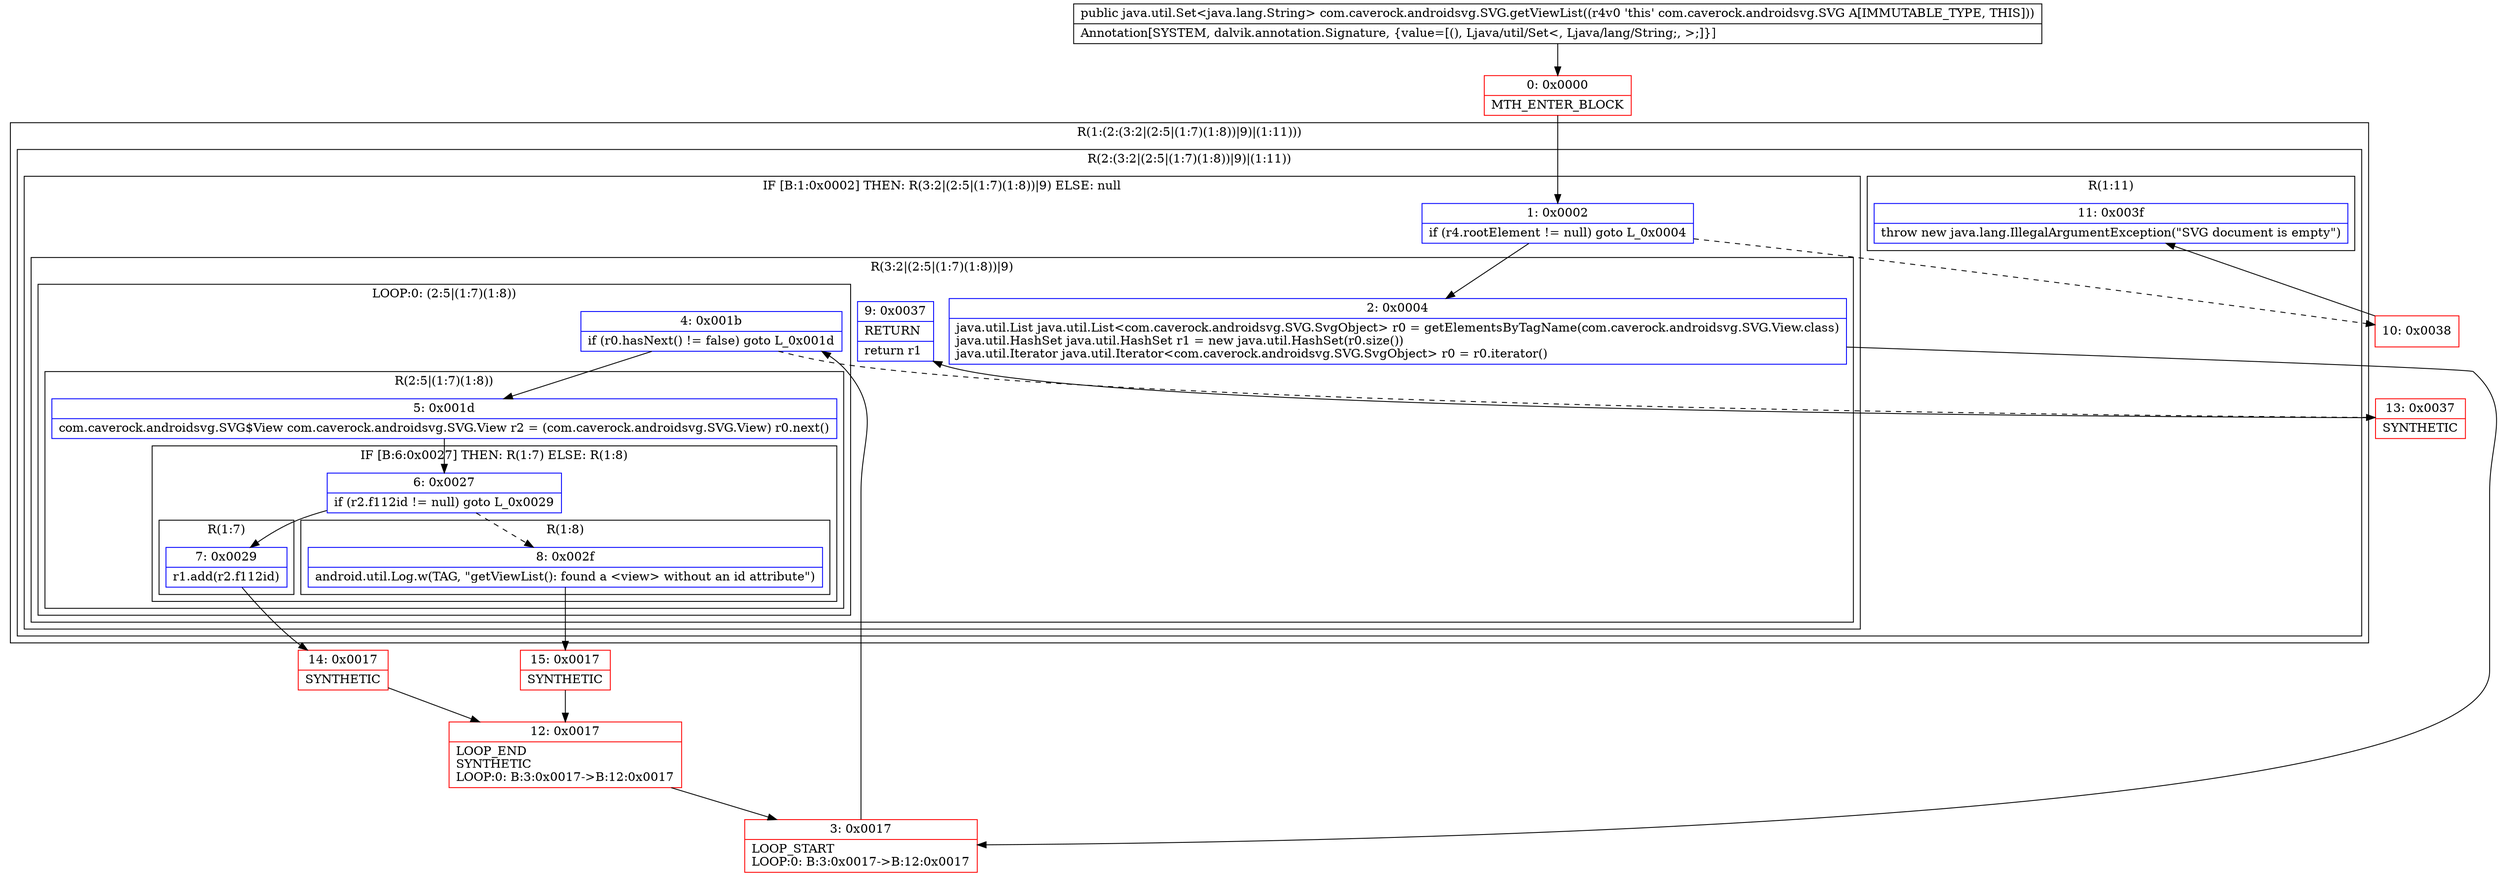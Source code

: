 digraph "CFG forcom.caverock.androidsvg.SVG.getViewList()Ljava\/util\/Set;" {
subgraph cluster_Region_2008053428 {
label = "R(1:(2:(3:2|(2:5|(1:7)(1:8))|9)|(1:11)))";
node [shape=record,color=blue];
subgraph cluster_Region_1519278743 {
label = "R(2:(3:2|(2:5|(1:7)(1:8))|9)|(1:11))";
node [shape=record,color=blue];
subgraph cluster_IfRegion_1624273084 {
label = "IF [B:1:0x0002] THEN: R(3:2|(2:5|(1:7)(1:8))|9) ELSE: null";
node [shape=record,color=blue];
Node_1 [shape=record,label="{1\:\ 0x0002|if (r4.rootElement != null) goto L_0x0004\l}"];
subgraph cluster_Region_782243590 {
label = "R(3:2|(2:5|(1:7)(1:8))|9)";
node [shape=record,color=blue];
Node_2 [shape=record,label="{2\:\ 0x0004|java.util.List java.util.List\<com.caverock.androidsvg.SVG.SvgObject\> r0 = getElementsByTagName(com.caverock.androidsvg.SVG.View.class)\ljava.util.HashSet java.util.HashSet r1 = new java.util.HashSet(r0.size())\ljava.util.Iterator java.util.Iterator\<com.caverock.androidsvg.SVG.SvgObject\> r0 = r0.iterator()\l}"];
subgraph cluster_LoopRegion_1101556681 {
label = "LOOP:0: (2:5|(1:7)(1:8))";
node [shape=record,color=blue];
Node_4 [shape=record,label="{4\:\ 0x001b|if (r0.hasNext() != false) goto L_0x001d\l}"];
subgraph cluster_Region_1789163515 {
label = "R(2:5|(1:7)(1:8))";
node [shape=record,color=blue];
Node_5 [shape=record,label="{5\:\ 0x001d|com.caverock.androidsvg.SVG$View com.caverock.androidsvg.SVG.View r2 = (com.caverock.androidsvg.SVG.View) r0.next()\l}"];
subgraph cluster_IfRegion_1142048142 {
label = "IF [B:6:0x0027] THEN: R(1:7) ELSE: R(1:8)";
node [shape=record,color=blue];
Node_6 [shape=record,label="{6\:\ 0x0027|if (r2.f112id != null) goto L_0x0029\l}"];
subgraph cluster_Region_1110271490 {
label = "R(1:7)";
node [shape=record,color=blue];
Node_7 [shape=record,label="{7\:\ 0x0029|r1.add(r2.f112id)\l}"];
}
subgraph cluster_Region_1728088016 {
label = "R(1:8)";
node [shape=record,color=blue];
Node_8 [shape=record,label="{8\:\ 0x002f|android.util.Log.w(TAG, \"getViewList(): found a \<view\> without an id attribute\")\l}"];
}
}
}
}
Node_9 [shape=record,label="{9\:\ 0x0037|RETURN\l|return r1\l}"];
}
}
subgraph cluster_Region_326191186 {
label = "R(1:11)";
node [shape=record,color=blue];
Node_11 [shape=record,label="{11\:\ 0x003f|throw new java.lang.IllegalArgumentException(\"SVG document is empty\")\l}"];
}
}
}
Node_0 [shape=record,color=red,label="{0\:\ 0x0000|MTH_ENTER_BLOCK\l}"];
Node_3 [shape=record,color=red,label="{3\:\ 0x0017|LOOP_START\lLOOP:0: B:3:0x0017\-\>B:12:0x0017\l}"];
Node_10 [shape=record,color=red,label="{10\:\ 0x0038}"];
Node_12 [shape=record,color=red,label="{12\:\ 0x0017|LOOP_END\lSYNTHETIC\lLOOP:0: B:3:0x0017\-\>B:12:0x0017\l}"];
Node_13 [shape=record,color=red,label="{13\:\ 0x0037|SYNTHETIC\l}"];
Node_14 [shape=record,color=red,label="{14\:\ 0x0017|SYNTHETIC\l}"];
Node_15 [shape=record,color=red,label="{15\:\ 0x0017|SYNTHETIC\l}"];
MethodNode[shape=record,label="{public java.util.Set\<java.lang.String\> com.caverock.androidsvg.SVG.getViewList((r4v0 'this' com.caverock.androidsvg.SVG A[IMMUTABLE_TYPE, THIS]))  | Annotation[SYSTEM, dalvik.annotation.Signature, \{value=[(), Ljava\/util\/Set\<, Ljava\/lang\/String;, \>;]\}]\l}"];
MethodNode -> Node_0;
Node_1 -> Node_2;
Node_1 -> Node_10[style=dashed];
Node_2 -> Node_3;
Node_4 -> Node_5;
Node_4 -> Node_13[style=dashed];
Node_5 -> Node_6;
Node_6 -> Node_7;
Node_6 -> Node_8[style=dashed];
Node_7 -> Node_14;
Node_8 -> Node_15;
Node_0 -> Node_1;
Node_3 -> Node_4;
Node_10 -> Node_11;
Node_12 -> Node_3;
Node_13 -> Node_9;
Node_14 -> Node_12;
Node_15 -> Node_12;
}

